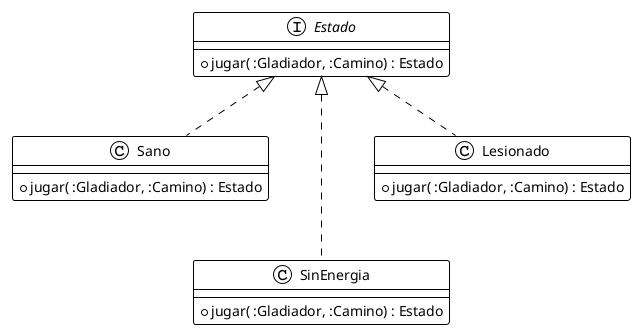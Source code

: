 @startuml
!theme plain
skinparam groupInheritance 1
skinparam linetype polyline

interface Estado{
    + jugar( :Gladiador, :Camino) : Estado
}

class Sano{
    + jugar( :Gladiador, :Camino) : Estado
}

class SinEnergia{
    + jugar( :Gladiador, :Camino) : Estado
}

class Lesionado{
    + jugar( :Gladiador, :Camino) : Estado
}


Estado <|.. Sano
Estado <|... SinEnergia
Estado <|.. Lesionado

@enduml